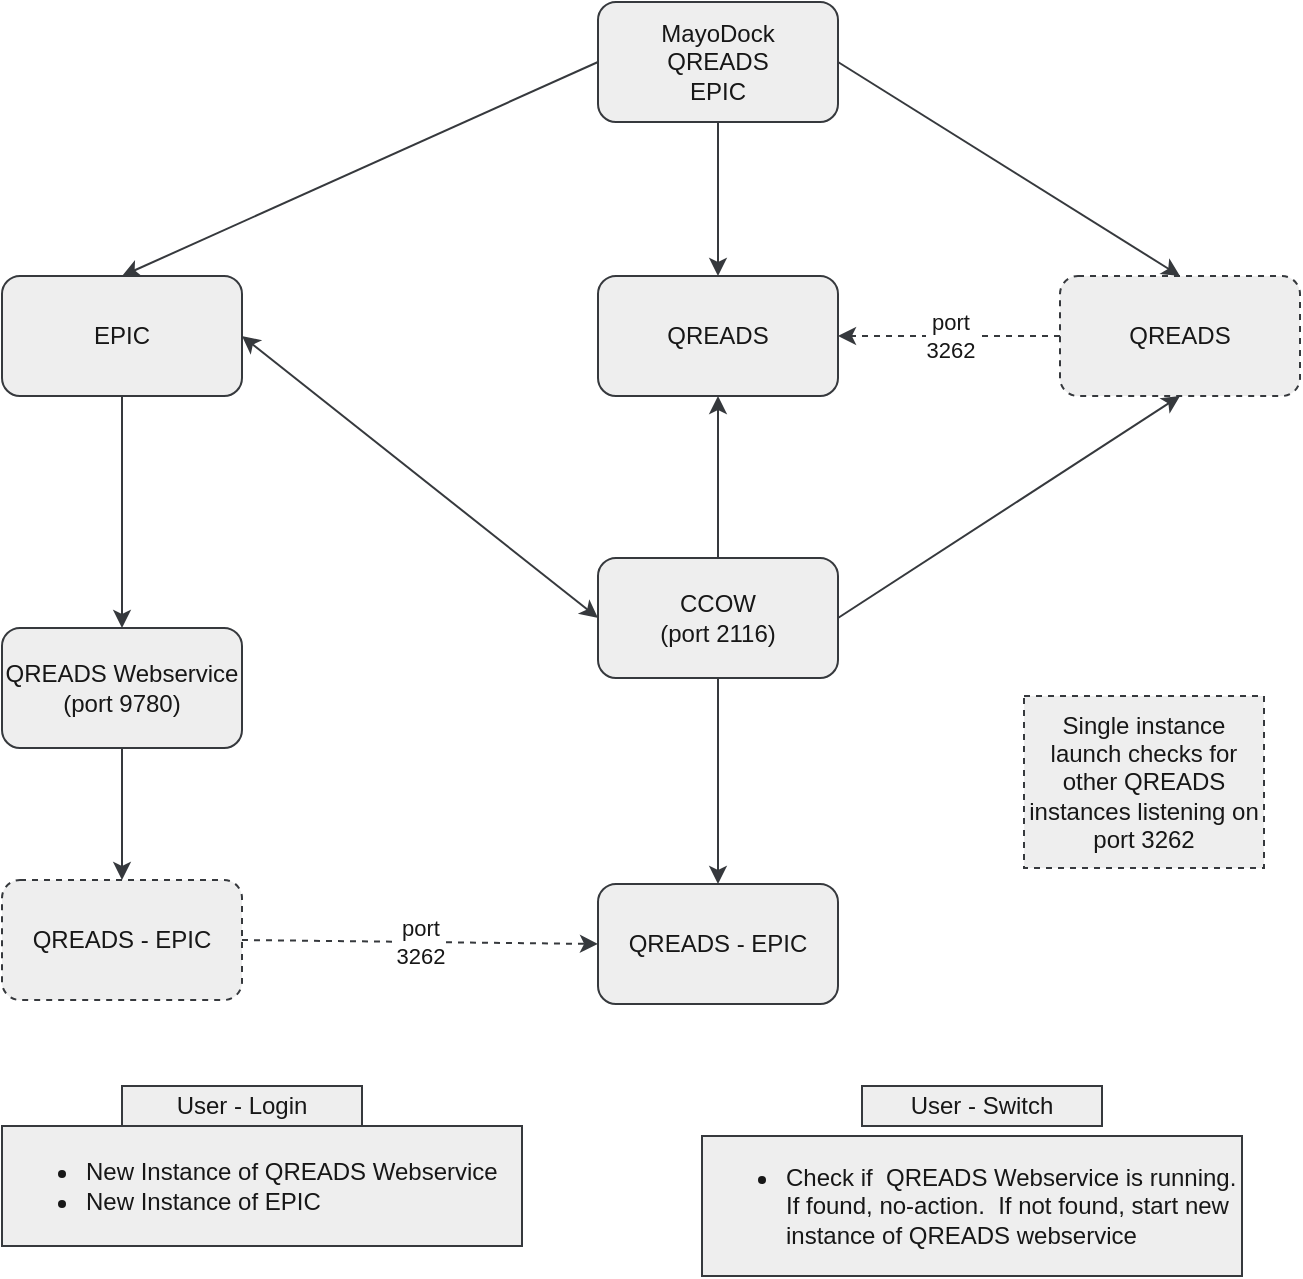 <mxfile version="13.10.0" type="embed">
    <diagram id="RAtAKVSGtvp2yvZ8-tFf" name="Page-1">
        <mxGraphModel dx="1147" dy="790" grid="0" gridSize="10" guides="1" tooltips="1" connect="1" arrows="1" fold="1" page="1" pageScale="1" pageWidth="850" pageHeight="1100" background="#FFFFFF" math="0" shadow="0">
            <root>
                <mxCell id="0"/>
                <mxCell id="1" parent="0"/>
                <mxCell id="2" value="QREADS Webservice&lt;br&gt;(port 9780)" style="rounded=1;whiteSpace=wrap;html=1;strokeColor=#36393d;fillColor=#eeeeee;fontColor=#171717;" parent="1" vertex="1">
                    <mxGeometry x="125" y="347" width="120" height="60" as="geometry"/>
                </mxCell>
                <mxCell id="3" value="EPIC" style="rounded=1;whiteSpace=wrap;html=1;strokeColor=#36393d;fillColor=#eeeeee;fontColor=#171717;" parent="1" vertex="1">
                    <mxGeometry x="125" y="171" width="120" height="60" as="geometry"/>
                </mxCell>
                <mxCell id="4" value="" style="endArrow=classic;html=1;exitX=0.5;exitY=1;exitDx=0;exitDy=0;entryX=0.5;entryY=0;entryDx=0;entryDy=0;strokeColor=#36393d;fillColor=#eeeeee;fontColor=#171717;" parent="1" source="3" target="2" edge="1">
                    <mxGeometry width="50" height="50" relative="1" as="geometry">
                        <mxPoint x="290" y="390" as="sourcePoint"/>
                        <mxPoint x="340" y="340" as="targetPoint"/>
                    </mxGeometry>
                </mxCell>
                <mxCell id="5" value="QREADS - EPIC" style="rounded=1;whiteSpace=wrap;html=1;strokeColor=#36393d;fillColor=#eeeeee;fontColor=#171717;" parent="1" vertex="1">
                    <mxGeometry x="423" y="475" width="120" height="60" as="geometry"/>
                </mxCell>
                <mxCell id="6" value="MayoDock&lt;br&gt;QREADS&lt;br&gt;EPIC&lt;br&gt;" style="rounded=1;whiteSpace=wrap;html=1;strokeColor=#36393d;fillColor=#eeeeee;fontColor=#171717;" parent="1" vertex="1">
                    <mxGeometry x="423" y="34" width="120" height="60" as="geometry"/>
                </mxCell>
                <mxCell id="7" value="" style="endArrow=classic;html=1;exitX=0.5;exitY=1;exitDx=0;exitDy=0;entryX=0.5;entryY=0;entryDx=0;entryDy=0;strokeColor=#36393d;fillColor=#eeeeee;fontColor=#171717;" parent="1" source="2" target="26" edge="1">
                    <mxGeometry width="50" height="50" relative="1" as="geometry">
                        <mxPoint x="345" y="773" as="sourcePoint"/>
                        <mxPoint x="340" y="503" as="targetPoint"/>
                    </mxGeometry>
                </mxCell>
                <mxCell id="8" value="" style="endArrow=classic;html=1;exitX=0;exitY=0.5;exitDx=0;exitDy=0;entryX=0.5;entryY=0;entryDx=0;entryDy=0;strokeColor=#36393d;fillColor=#eeeeee;fontColor=#171717;" parent="1" source="6" target="3" edge="1">
                    <mxGeometry width="50" height="50" relative="1" as="geometry">
                        <mxPoint x="190" y="190" as="sourcePoint"/>
                        <mxPoint x="240" y="140" as="targetPoint"/>
                    </mxGeometry>
                </mxCell>
                <mxCell id="9" value="" style="endArrow=classic;html=1;exitX=0.5;exitY=1;exitDx=0;exitDy=0;entryX=0.5;entryY=0;entryDx=0;entryDy=0;strokeColor=#36393d;fillColor=#eeeeee;fontColor=#171717;" parent="1" source="6" target="10" edge="1">
                    <mxGeometry width="50" height="50" relative="1" as="geometry">
                        <mxPoint x="370" y="110" as="sourcePoint"/>
                        <mxPoint x="720" y="250" as="targetPoint"/>
                    </mxGeometry>
                </mxCell>
                <mxCell id="10" value="QREADS" style="rounded=1;whiteSpace=wrap;html=1;strokeColor=#36393d;fillColor=#eeeeee;fontColor=#171717;" parent="1" vertex="1">
                    <mxGeometry x="423" y="171" width="120" height="60" as="geometry"/>
                </mxCell>
                <mxCell id="14" value="User - Login" style="text;html=1;fillColor=#eeeeee;align=center;verticalAlign=middle;whiteSpace=wrap;rounded=0;strokeColor=#36393d;fontColor=#171717;" parent="1" vertex="1">
                    <mxGeometry x="185" y="576" width="120" height="20" as="geometry"/>
                </mxCell>
                <mxCell id="15" value="&lt;ul&gt;&lt;li&gt;New Instance of QREADS Webservice&lt;/li&gt;&lt;li&gt;New Instance of EPIC&lt;/li&gt;&lt;/ul&gt;" style="text;html=1;fillColor=#eeeeee;align=left;verticalAlign=middle;whiteSpace=wrap;rounded=0;strokeColor=#36393d;fontColor=#171717;" parent="1" vertex="1">
                    <mxGeometry x="125" y="596" width="260" height="60" as="geometry"/>
                </mxCell>
                <mxCell id="17" value="User - Switch" style="text;html=1;fillColor=#eeeeee;align=center;verticalAlign=middle;whiteSpace=wrap;rounded=0;strokeColor=#36393d;fontColor=#171717;" parent="1" vertex="1">
                    <mxGeometry x="555" y="576" width="120" height="20" as="geometry"/>
                </mxCell>
                <mxCell id="18" value="&lt;ul&gt;&lt;li&gt;Check if&amp;nbsp; QREADS Webservice is running. If found, no-action.&amp;nbsp; If not found, start new instance of QREADS webservice&amp;nbsp;&lt;/li&gt;&lt;/ul&gt;" style="text;html=1;fillColor=#eeeeee;align=left;verticalAlign=middle;whiteSpace=wrap;rounded=0;strokeColor=#36393d;fontColor=#171717;" parent="1" vertex="1">
                    <mxGeometry x="475" y="601" width="270" height="70" as="geometry"/>
                </mxCell>
                <mxCell id="20" value="CCOW&lt;br&gt;(port 2116)" style="rounded=1;whiteSpace=wrap;html=1;strokeColor=#36393d;fillColor=#eeeeee;fontColor=#171717;" parent="1" vertex="1">
                    <mxGeometry x="423" y="312" width="120" height="60" as="geometry"/>
                </mxCell>
                <mxCell id="22" value="" style="endArrow=classic;startArrow=classic;html=1;exitX=1;exitY=0.5;exitDx=0;exitDy=0;entryX=0;entryY=0.5;entryDx=0;entryDy=0;strokeColor=#36393d;fillColor=#eeeeee;fontColor=#171717;" parent="1" source="3" target="20" edge="1">
                    <mxGeometry width="50" height="50" relative="1" as="geometry">
                        <mxPoint x="338" y="262" as="sourcePoint"/>
                        <mxPoint x="388" y="212" as="targetPoint"/>
                    </mxGeometry>
                </mxCell>
                <mxCell id="26" value="QREADS - EPIC" style="rounded=1;whiteSpace=wrap;html=1;dashed=1;strokeColor=#36393d;fillColor=#eeeeee;fontColor=#171717;" parent="1" vertex="1">
                    <mxGeometry x="125" y="473" width="120" height="60" as="geometry"/>
                </mxCell>
                <mxCell id="27" value="port&lt;br&gt;3262" style="endArrow=classic;html=1;exitX=1;exitY=0.5;exitDx=0;exitDy=0;entryX=0;entryY=0.5;entryDx=0;entryDy=0;dashed=1;strokeColor=#36393d;fillColor=#eeeeee;fontColor=#171717;labelBackgroundColor=#FFFFFF;" parent="1" source="26" target="5" edge="1">
                    <mxGeometry width="50" height="50" relative="1" as="geometry">
                        <mxPoint x="255" y="517" as="sourcePoint"/>
                        <mxPoint x="389" y="513" as="targetPoint"/>
                    </mxGeometry>
                </mxCell>
                <mxCell id="28" value="" style="endArrow=classic;html=1;exitX=1;exitY=0.5;exitDx=0;exitDy=0;entryX=0.5;entryY=0;entryDx=0;entryDy=0;strokeColor=#36393d;fillColor=#eeeeee;fontColor=#171717;" parent="1" source="6" target="29" edge="1">
                    <mxGeometry width="50" height="50" relative="1" as="geometry">
                        <mxPoint x="609" y="199" as="sourcePoint"/>
                        <mxPoint x="890" y="350" as="targetPoint"/>
                    </mxGeometry>
                </mxCell>
                <mxCell id="29" value="QREADS" style="rounded=1;whiteSpace=wrap;html=1;strokeColor=#36393d;fillColor=#eeeeee;fontColor=#171717;dashed=1;" parent="1" vertex="1">
                    <mxGeometry x="654" y="171" width="120" height="60" as="geometry"/>
                </mxCell>
                <mxCell id="31" value="port&lt;br&gt;3262" style="endArrow=classic;html=1;exitX=0;exitY=0.5;exitDx=0;exitDy=0;entryX=1;entryY=0.5;entryDx=0;entryDy=0;dashed=1;strokeColor=#36393d;fillColor=#eeeeee;fontColor=#171717;labelBackgroundColor=#FFFFFF;" parent="1" source="29" target="10" edge="1">
                    <mxGeometry width="50" height="50" relative="1" as="geometry">
                        <mxPoint x="255" y="513" as="sourcePoint"/>
                        <mxPoint x="433" y="515" as="targetPoint"/>
                    </mxGeometry>
                </mxCell>
                <mxCell id="32" value="Single instance launch checks for other QREADS instances listening on port 3262" style="text;html=1;fillColor=#eeeeee;align=center;verticalAlign=middle;whiteSpace=wrap;rounded=0;strokeColor=#36393d;fontColor=#171717;dashed=1;" parent="1" vertex="1">
                    <mxGeometry x="636" y="381" width="120" height="86" as="geometry"/>
                </mxCell>
                <mxCell id="33" value="" style="endArrow=classic;html=1;exitX=0.5;exitY=0;exitDx=0;exitDy=0;entryX=0.5;entryY=1;entryDx=0;entryDy=0;strokeColor=#36393d;fillColor=#eeeeee;fontColor=#171717;" edge="1" parent="1" source="20" target="10">
                    <mxGeometry width="50" height="50" relative="1" as="geometry">
                        <mxPoint x="493" y="104" as="sourcePoint"/>
                        <mxPoint x="493" y="181" as="targetPoint"/>
                    </mxGeometry>
                </mxCell>
                <mxCell id="34" value="" style="endArrow=classic;html=1;exitX=1;exitY=0.5;exitDx=0;exitDy=0;entryX=0.5;entryY=1;entryDx=0;entryDy=0;strokeColor=#36393d;fillColor=#eeeeee;fontColor=#171717;" edge="1" parent="1" source="20" target="29">
                    <mxGeometry width="50" height="50" relative="1" as="geometry">
                        <mxPoint x="493" y="322" as="sourcePoint"/>
                        <mxPoint x="493" y="241" as="targetPoint"/>
                    </mxGeometry>
                </mxCell>
                <mxCell id="35" value="" style="endArrow=classic;html=1;entryX=0.5;entryY=0;entryDx=0;entryDy=0;strokeColor=#36393d;fillColor=#eeeeee;fontColor=#171717;" edge="1" parent="1" source="20" target="5">
                    <mxGeometry width="50" height="50" relative="1" as="geometry">
                        <mxPoint x="553" y="352" as="sourcePoint"/>
                        <mxPoint x="724" y="241" as="targetPoint"/>
                    </mxGeometry>
                </mxCell>
            </root>
        </mxGraphModel>
    </diagram>
</mxfile>
